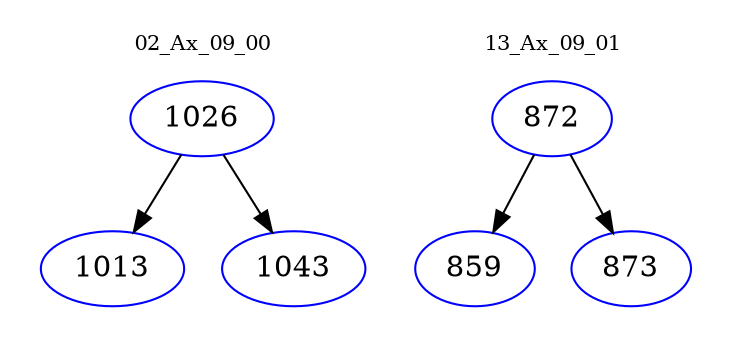 digraph{
subgraph cluster_0 {
color = white
label = "02_Ax_09_00";
fontsize=10;
T0_1026 [label="1026", color="blue"]
T0_1026 -> T0_1013 [color="black"]
T0_1013 [label="1013", color="blue"]
T0_1026 -> T0_1043 [color="black"]
T0_1043 [label="1043", color="blue"]
}
subgraph cluster_1 {
color = white
label = "13_Ax_09_01";
fontsize=10;
T1_872 [label="872", color="blue"]
T1_872 -> T1_859 [color="black"]
T1_859 [label="859", color="blue"]
T1_872 -> T1_873 [color="black"]
T1_873 [label="873", color="blue"]
}
}
